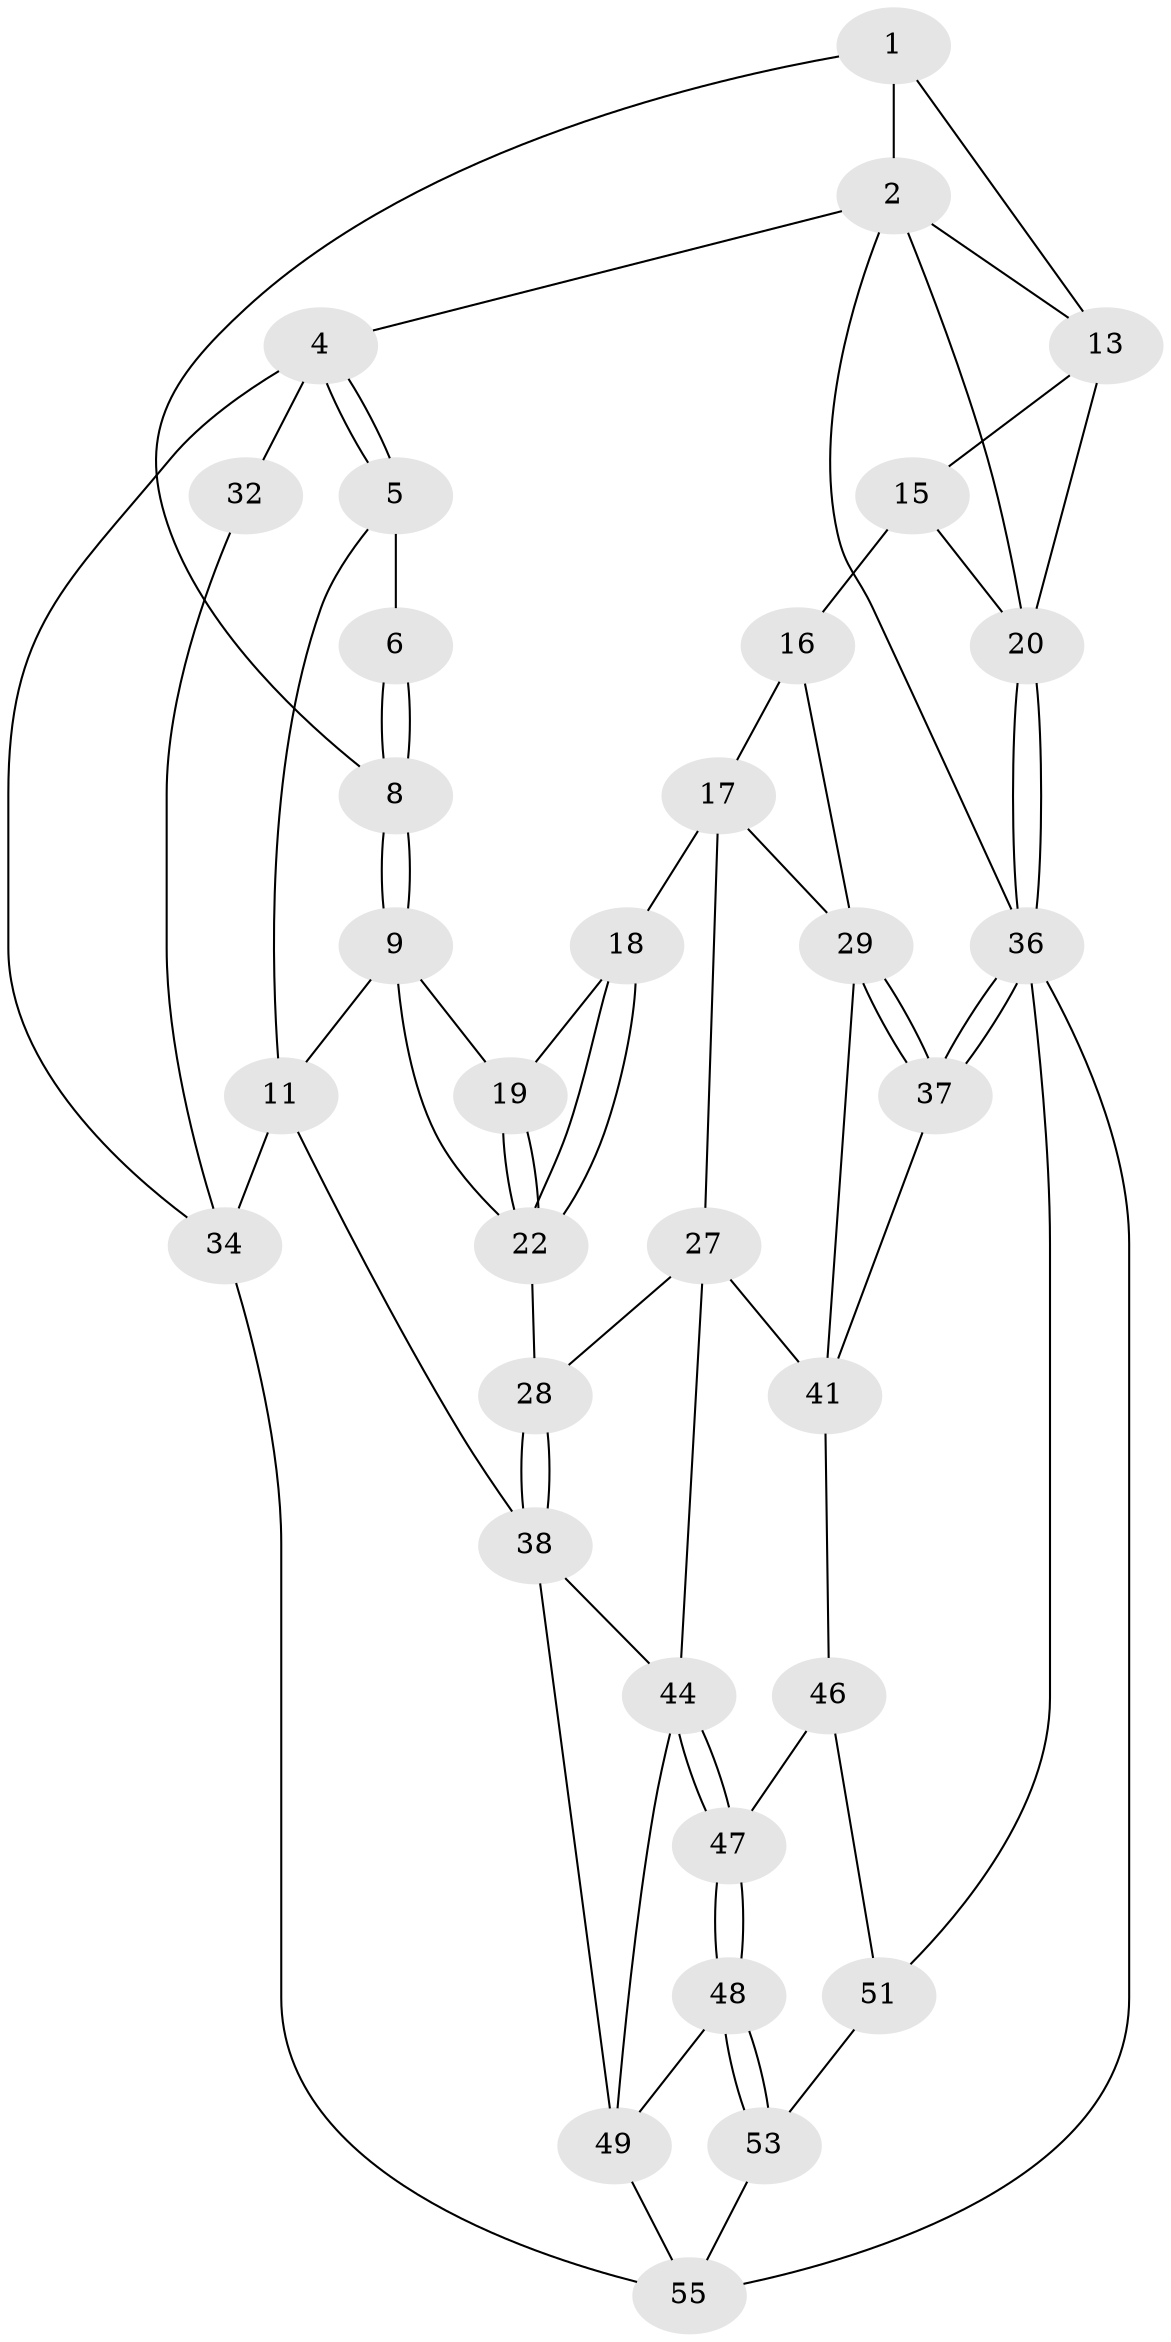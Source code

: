 // original degree distribution, {3: 0.05454545454545454, 4: 0.2, 5: 0.5636363636363636, 6: 0.18181818181818182}
// Generated by graph-tools (version 1.1) at 2025/11/02/27/25 16:11:57]
// undirected, 33 vertices, 70 edges
graph export_dot {
graph [start="1"]
  node [color=gray90,style=filled];
  1 [pos="+0.7793592424371054+0",super="+7"];
  2 [pos="+1+0",super="+3"];
  4 [pos="+0+0",super="+31"];
  5 [pos="+0.2272460635129737+0",super="+12"];
  6 [pos="+0.3724867513272365+0"];
  8 [pos="+0.49338574933782536+0.04420773445021716"];
  9 [pos="+0.4795464229067195+0.18191475851235622",super="+10"];
  11 [pos="+0.266099081037977+0.2688097790904275",super="+33"];
  13 [pos="+0.6735170256319417+0.14538505328832899",super="+14"];
  15 [pos="+0.6875800291087699+0.21458861429584586",super="+24"];
  16 [pos="+0.6643523035103164+0.25232265189973974",super="+25"];
  17 [pos="+0.6619182043509779+0.25476243181536784",super="+26"];
  18 [pos="+0.5609424599490789+0.23606819489675707"];
  19 [pos="+0.5138807131926505+0.20510806561778236"];
  20 [pos="+1+0",super="+21"];
  22 [pos="+0.49152830581962564+0.34646826266271047",super="+23"];
  27 [pos="+0.5662799158188918+0.42132514280453337",super="+42"];
  28 [pos="+0.43902117691892795+0.4454923408758639"];
  29 [pos="+0.8525006517925682+0.4631421543729939",super="+30"];
  32 [pos="+0.17079371094688922+0.25592486160821104",super="+35"];
  34 [pos="+0+0.6482388869038265"];
  36 [pos="+1+0.7900116558646492",super="+40"];
  37 [pos="+1+0.6886653658941169"];
  38 [pos="+0.40750250761651513+0.555867847558355",super="+39"];
  41 [pos="+0.6647902485378139+0.5895395145057218",super="+43"];
  44 [pos="+0.6077882655480676+0.6259767727723339",super="+45"];
  46 [pos="+0.6788552111307316+0.7832008944158723"];
  47 [pos="+0.6693292454608497+0.783599037121845"];
  48 [pos="+0.605347437837953+0.8270825275004494"];
  49 [pos="+0.5351780553280161+0.8203051856357658",super="+50"];
  51 [pos="+1+1",super="+52"];
  53 [pos="+0.6245312604346386+0.9139694592151625",super="+54"];
  55 [pos="+0.305156682973028+1"];
  1 -- 2;
  1 -- 8;
  1 -- 13;
  2 -- 13;
  2 -- 4;
  2 -- 20;
  2 -- 36;
  4 -- 5;
  4 -- 5;
  4 -- 34;
  4 -- 32 [weight=2];
  5 -- 6;
  5 -- 11;
  6 -- 8;
  6 -- 8;
  8 -- 9;
  8 -- 9;
  9 -- 19;
  9 -- 11;
  9 -- 22;
  11 -- 34;
  11 -- 38;
  13 -- 15;
  13 -- 20;
  15 -- 16 [weight=2];
  15 -- 20;
  16 -- 17;
  16 -- 29;
  17 -- 18;
  17 -- 27;
  17 -- 29;
  18 -- 19;
  18 -- 22;
  18 -- 22;
  19 -- 22;
  19 -- 22;
  20 -- 36;
  20 -- 36;
  22 -- 28;
  27 -- 28;
  27 -- 41;
  27 -- 44;
  28 -- 38;
  28 -- 38;
  29 -- 37;
  29 -- 37;
  29 -- 41;
  32 -- 34;
  34 -- 55;
  36 -- 37;
  36 -- 37;
  36 -- 51;
  36 -- 55;
  37 -- 41;
  38 -- 49;
  38 -- 44;
  41 -- 46;
  44 -- 47;
  44 -- 47;
  44 -- 49;
  46 -- 47;
  46 -- 51;
  47 -- 48;
  47 -- 48;
  48 -- 49;
  48 -- 53;
  48 -- 53;
  49 -- 55;
  51 -- 53 [weight=2];
  53 -- 55;
}
